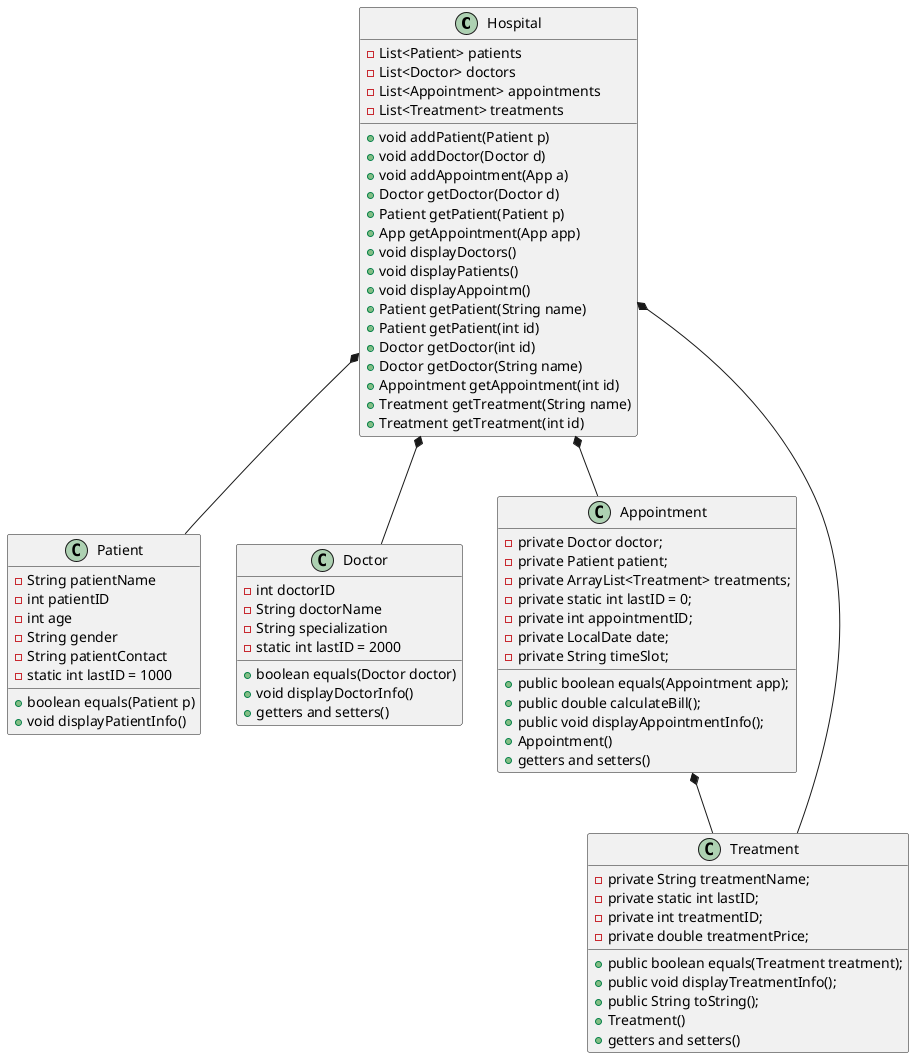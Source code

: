 @startuml

class Hospital {
    - List<Patient> patients
    - List<Doctor> doctors
    - List<Appointment> appointments
    - List<Treatment> treatments
    + void addPatient(Patient p)
    + void addDoctor(Doctor d)
    + void addAppointment(App a)
    + Doctor getDoctor(Doctor d)
    + Patient getPatient(Patient p)
    + App getAppointment(App app)
    + void displayDoctors()
    + void displayPatients()
    + void displayAppointm()
    + Patient getPatient(String name)
    + Patient getPatient(int id)
    + Doctor getDoctor(int id)
    + Doctor getDoctor(String name)
    + Appointment getAppointment(int id)
    + Treatment getTreatment(String name)
    + Treatment getTreatment(int id)
}

class Patient {
    - String patientName
    - int patientID
    - int age
    - String gender
    - String patientContact
    - static int lastID = 1000
    + boolean equals(Patient p)
    + void displayPatientInfo()
}

class Doctor {
    - int doctorID
    - String doctorName
    - String specialization
    - static int lastID = 2000
    + boolean equals(Doctor doctor)
    + void displayDoctorInfo()
    + getters and setters()

}

class Appointment {
    - private Doctor doctor;
    - private Patient patient;
    - private ArrayList<Treatment> treatments;
    - private static int lastID = 0;
    - private int appointmentID;
    - private LocalDate date;
    - private String timeSlot;
    + public boolean equals(Appointment app);
    + public double calculateBill();
    + public void displayAppointmentInfo();
    + Appointment()
    + getters and setters()
}

class Treatment {
    - private String treatmentName;
    - private static int lastID;
    - private int treatmentID;
    - private double treatmentPrice;
    + public boolean equals(Treatment treatment);
    + public void displayTreatmentInfo();
    + public String toString();
    + Treatment()
    + getters and setters()
}

Hospital *-- Patient
Hospital *-- Doctor
Hospital *-- Appointment
Hospital *-- Treatment
Appointment *-- Treatment

@enduml